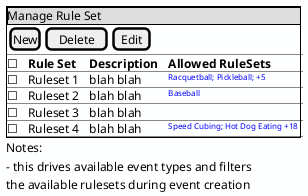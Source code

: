 @startsalt
skinparam backgroundcolor #FEFFFF
{
{+
    {* Manage Rule Set}
    {[New]| [ Delete] | [Edit]}

    {T-
☐|<b>Rule Set | <b>Description|<b>Allowed RuleSets  
☐| Ruleset 1 | blah blah | <color:blue><size:8>Racquetball; Pickleball; +5
☐| Ruleset 2 | blah blah | <color:blue><size:8>Baseball
☐|  Ruleset 3 | blah blah | .
☐|  Ruleset 4 | blah blah | <color:blue><size:8>Speed Cubing; Hot Dog Eating +18
    }
    
}
Notes:
- this drives available event types and filters 
the available rulesets during event creation
}
@endsalt
